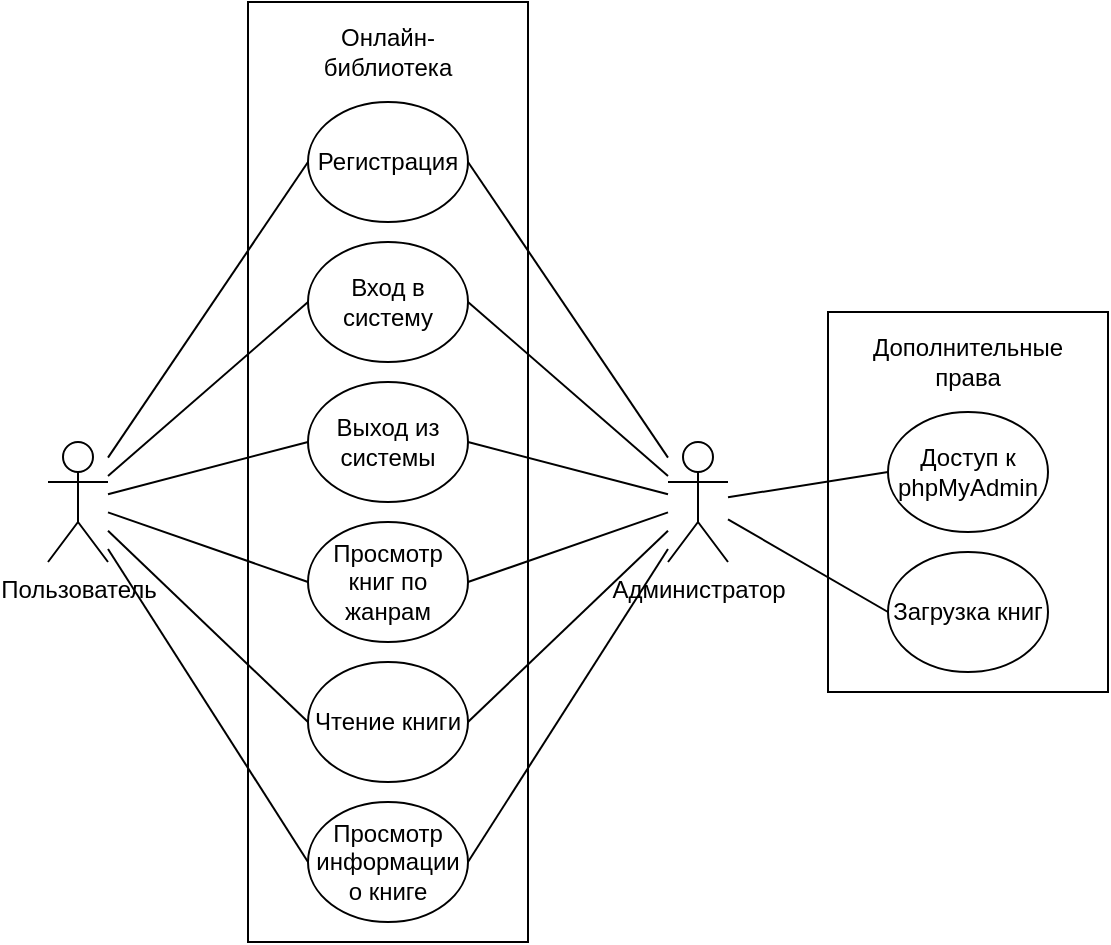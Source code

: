 <mxfile version="24.4.9" type="device">
  <diagram name="Страница — 1" id="ijNz0HGGREqYV5jsXWVz">
    <mxGraphModel dx="989" dy="514" grid="1" gridSize="10" guides="1" tooltips="1" connect="1" arrows="1" fold="1" page="1" pageScale="1" pageWidth="827" pageHeight="1169" math="0" shadow="0">
      <root>
        <mxCell id="0" />
        <mxCell id="1" parent="0" />
        <mxCell id="5kxOQ9dNS5NebdjGrAoA-42" value="" style="rounded=0;whiteSpace=wrap;html=1;" vertex="1" parent="1">
          <mxGeometry x="550" y="305" width="140" height="190" as="geometry" />
        </mxCell>
        <mxCell id="5kxOQ9dNS5NebdjGrAoA-40" value="" style="rounded=0;whiteSpace=wrap;html=1;" vertex="1" parent="1">
          <mxGeometry x="260" y="150" width="140" height="470" as="geometry" />
        </mxCell>
        <mxCell id="5kxOQ9dNS5NebdjGrAoA-1" value="Пользователь" style="shape=umlActor;verticalLabelPosition=bottom;verticalAlign=top;html=1;outlineConnect=0;" vertex="1" parent="1">
          <mxGeometry x="160" y="370" width="30" height="60" as="geometry" />
        </mxCell>
        <mxCell id="5kxOQ9dNS5NebdjGrAoA-2" value="Администратор" style="shape=umlActor;verticalLabelPosition=bottom;verticalAlign=top;html=1;outlineConnect=0;" vertex="1" parent="1">
          <mxGeometry x="470" y="370" width="30" height="60" as="geometry" />
        </mxCell>
        <mxCell id="5kxOQ9dNS5NebdjGrAoA-3" value="Регистрация" style="ellipse;whiteSpace=wrap;html=1;" vertex="1" parent="1">
          <mxGeometry x="290" y="200" width="80" height="60" as="geometry" />
        </mxCell>
        <mxCell id="5kxOQ9dNS5NebdjGrAoA-4" value="Вход в систему" style="ellipse;whiteSpace=wrap;html=1;" vertex="1" parent="1">
          <mxGeometry x="290" y="270" width="80" height="60" as="geometry" />
        </mxCell>
        <mxCell id="5kxOQ9dNS5NebdjGrAoA-5" value="Выход из системы" style="ellipse;whiteSpace=wrap;html=1;" vertex="1" parent="1">
          <mxGeometry x="290" y="340" width="80" height="60" as="geometry" />
        </mxCell>
        <mxCell id="5kxOQ9dNS5NebdjGrAoA-6" value="Просмотр книг по жанрам" style="ellipse;whiteSpace=wrap;html=1;" vertex="1" parent="1">
          <mxGeometry x="290" y="410" width="80" height="60" as="geometry" />
        </mxCell>
        <mxCell id="5kxOQ9dNS5NebdjGrAoA-7" value="Чтение книги" style="ellipse;whiteSpace=wrap;html=1;" vertex="1" parent="1">
          <mxGeometry x="290" y="480" width="80" height="60" as="geometry" />
        </mxCell>
        <mxCell id="5kxOQ9dNS5NebdjGrAoA-19" value="Доступ к phpMyAdmin" style="ellipse;whiteSpace=wrap;html=1;" vertex="1" parent="1">
          <mxGeometry x="580" y="355" width="80" height="60" as="geometry" />
        </mxCell>
        <mxCell id="5kxOQ9dNS5NebdjGrAoA-20" value="Загрузка книг" style="ellipse;whiteSpace=wrap;html=1;" vertex="1" parent="1">
          <mxGeometry x="580" y="425" width="80" height="60" as="geometry" />
        </mxCell>
        <mxCell id="5kxOQ9dNS5NebdjGrAoA-23" value="Просмотр информации о книге" style="ellipse;whiteSpace=wrap;html=1;" vertex="1" parent="1">
          <mxGeometry x="290" y="550" width="80" height="60" as="geometry" />
        </mxCell>
        <mxCell id="5kxOQ9dNS5NebdjGrAoA-26" value="" style="endArrow=none;html=1;rounded=0;entryX=0;entryY=0.5;entryDx=0;entryDy=0;" edge="1" parent="1" source="5kxOQ9dNS5NebdjGrAoA-1" target="5kxOQ9dNS5NebdjGrAoA-3">
          <mxGeometry width="50" height="50" relative="1" as="geometry">
            <mxPoint x="220" y="380" as="sourcePoint" />
            <mxPoint x="270" y="330" as="targetPoint" />
          </mxGeometry>
        </mxCell>
        <mxCell id="5kxOQ9dNS5NebdjGrAoA-27" value="" style="endArrow=none;html=1;rounded=0;entryX=0;entryY=0.5;entryDx=0;entryDy=0;" edge="1" parent="1" source="5kxOQ9dNS5NebdjGrAoA-1" target="5kxOQ9dNS5NebdjGrAoA-4">
          <mxGeometry width="50" height="50" relative="1" as="geometry">
            <mxPoint x="80" y="560" as="sourcePoint" />
            <mxPoint x="180" y="412" as="targetPoint" />
          </mxGeometry>
        </mxCell>
        <mxCell id="5kxOQ9dNS5NebdjGrAoA-28" value="" style="endArrow=none;html=1;rounded=0;entryX=0;entryY=0.5;entryDx=0;entryDy=0;" edge="1" parent="1" source="5kxOQ9dNS5NebdjGrAoA-1" target="5kxOQ9dNS5NebdjGrAoA-5">
          <mxGeometry width="50" height="50" relative="1" as="geometry">
            <mxPoint x="110" y="570" as="sourcePoint" />
            <mxPoint x="210" y="422" as="targetPoint" />
          </mxGeometry>
        </mxCell>
        <mxCell id="5kxOQ9dNS5NebdjGrAoA-29" value="" style="endArrow=none;html=1;rounded=0;entryX=0;entryY=0.5;entryDx=0;entryDy=0;" edge="1" parent="1" source="5kxOQ9dNS5NebdjGrAoA-1" target="5kxOQ9dNS5NebdjGrAoA-6">
          <mxGeometry width="50" height="50" relative="1" as="geometry">
            <mxPoint x="130" y="510" as="sourcePoint" />
            <mxPoint x="230" y="362" as="targetPoint" />
          </mxGeometry>
        </mxCell>
        <mxCell id="5kxOQ9dNS5NebdjGrAoA-30" value="" style="endArrow=none;html=1;rounded=0;entryX=0;entryY=0.5;entryDx=0;entryDy=0;" edge="1" parent="1" source="5kxOQ9dNS5NebdjGrAoA-1" target="5kxOQ9dNS5NebdjGrAoA-7">
          <mxGeometry width="50" height="50" relative="1" as="geometry">
            <mxPoint x="60" y="540" as="sourcePoint" />
            <mxPoint x="160" y="392" as="targetPoint" />
          </mxGeometry>
        </mxCell>
        <mxCell id="5kxOQ9dNS5NebdjGrAoA-31" value="" style="endArrow=none;html=1;rounded=0;entryX=0;entryY=0.5;entryDx=0;entryDy=0;" edge="1" parent="1" source="5kxOQ9dNS5NebdjGrAoA-1" target="5kxOQ9dNS5NebdjGrAoA-23">
          <mxGeometry width="50" height="50" relative="1" as="geometry">
            <mxPoint x="80" y="590" as="sourcePoint" />
            <mxPoint x="180" y="442" as="targetPoint" />
          </mxGeometry>
        </mxCell>
        <mxCell id="5kxOQ9dNS5NebdjGrAoA-32" value="" style="endArrow=none;html=1;rounded=0;entryX=1;entryY=0.5;entryDx=0;entryDy=0;" edge="1" parent="1" source="5kxOQ9dNS5NebdjGrAoA-2" target="5kxOQ9dNS5NebdjGrAoA-3">
          <mxGeometry width="50" height="50" relative="1" as="geometry">
            <mxPoint x="450" y="550" as="sourcePoint" />
            <mxPoint x="550" y="402" as="targetPoint" />
          </mxGeometry>
        </mxCell>
        <mxCell id="5kxOQ9dNS5NebdjGrAoA-33" value="" style="endArrow=none;html=1;rounded=0;entryX=1;entryY=0.5;entryDx=0;entryDy=0;" edge="1" parent="1" source="5kxOQ9dNS5NebdjGrAoA-2" target="5kxOQ9dNS5NebdjGrAoA-4">
          <mxGeometry width="50" height="50" relative="1" as="geometry">
            <mxPoint x="520" y="550" as="sourcePoint" />
            <mxPoint x="620" y="402" as="targetPoint" />
          </mxGeometry>
        </mxCell>
        <mxCell id="5kxOQ9dNS5NebdjGrAoA-34" value="" style="endArrow=none;html=1;rounded=0;entryX=1;entryY=0.5;entryDx=0;entryDy=0;" edge="1" parent="1" source="5kxOQ9dNS5NebdjGrAoA-2" target="5kxOQ9dNS5NebdjGrAoA-5">
          <mxGeometry width="50" height="50" relative="1" as="geometry">
            <mxPoint x="530" y="570" as="sourcePoint" />
            <mxPoint x="630" y="422" as="targetPoint" />
          </mxGeometry>
        </mxCell>
        <mxCell id="5kxOQ9dNS5NebdjGrAoA-35" value="" style="endArrow=none;html=1;rounded=0;entryX=1;entryY=0.5;entryDx=0;entryDy=0;" edge="1" parent="1" source="5kxOQ9dNS5NebdjGrAoA-2" target="5kxOQ9dNS5NebdjGrAoA-6">
          <mxGeometry width="50" height="50" relative="1" as="geometry">
            <mxPoint x="540" y="550" as="sourcePoint" />
            <mxPoint x="640" y="402" as="targetPoint" />
          </mxGeometry>
        </mxCell>
        <mxCell id="5kxOQ9dNS5NebdjGrAoA-36" value="" style="endArrow=none;html=1;rounded=0;entryX=1;entryY=0.5;entryDx=0;entryDy=0;" edge="1" parent="1" source="5kxOQ9dNS5NebdjGrAoA-2" target="5kxOQ9dNS5NebdjGrAoA-7">
          <mxGeometry width="50" height="50" relative="1" as="geometry">
            <mxPoint x="550" y="570" as="sourcePoint" />
            <mxPoint x="650" y="422" as="targetPoint" />
          </mxGeometry>
        </mxCell>
        <mxCell id="5kxOQ9dNS5NebdjGrAoA-37" value="" style="endArrow=none;html=1;rounded=0;entryX=1;entryY=0.5;entryDx=0;entryDy=0;" edge="1" parent="1" source="5kxOQ9dNS5NebdjGrAoA-2" target="5kxOQ9dNS5NebdjGrAoA-23">
          <mxGeometry width="50" height="50" relative="1" as="geometry">
            <mxPoint x="560" y="570" as="sourcePoint" />
            <mxPoint x="660" y="422" as="targetPoint" />
          </mxGeometry>
        </mxCell>
        <mxCell id="5kxOQ9dNS5NebdjGrAoA-38" value="" style="endArrow=none;html=1;rounded=0;entryX=0;entryY=0.5;entryDx=0;entryDy=0;" edge="1" parent="1" source="5kxOQ9dNS5NebdjGrAoA-2" target="5kxOQ9dNS5NebdjGrAoA-19">
          <mxGeometry width="50" height="50" relative="1" as="geometry">
            <mxPoint x="500" y="580" as="sourcePoint" />
            <mxPoint x="600" y="432" as="targetPoint" />
          </mxGeometry>
        </mxCell>
        <mxCell id="5kxOQ9dNS5NebdjGrAoA-39" value="" style="endArrow=none;html=1;rounded=0;entryX=0;entryY=0.5;entryDx=0;entryDy=0;" edge="1" parent="1" source="5kxOQ9dNS5NebdjGrAoA-2" target="5kxOQ9dNS5NebdjGrAoA-20">
          <mxGeometry width="50" height="50" relative="1" as="geometry">
            <mxPoint x="510" y="600" as="sourcePoint" />
            <mxPoint x="610" y="452" as="targetPoint" />
          </mxGeometry>
        </mxCell>
        <mxCell id="5kxOQ9dNS5NebdjGrAoA-41" value="Онлайн- библиотека" style="text;html=1;align=center;verticalAlign=middle;whiteSpace=wrap;rounded=0;" vertex="1" parent="1">
          <mxGeometry x="300" y="160" width="60" height="30" as="geometry" />
        </mxCell>
        <mxCell id="5kxOQ9dNS5NebdjGrAoA-43" value="Дополнительные права" style="text;html=1;align=center;verticalAlign=middle;whiteSpace=wrap;rounded=0;" vertex="1" parent="1">
          <mxGeometry x="590" y="315" width="60" height="30" as="geometry" />
        </mxCell>
      </root>
    </mxGraphModel>
  </diagram>
</mxfile>
